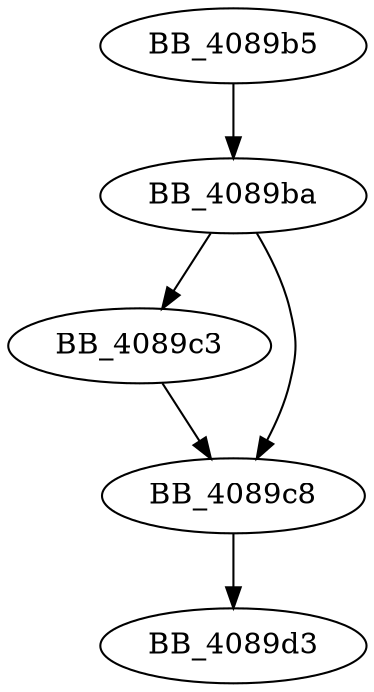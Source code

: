 DiGraph ___endstdio{
BB_4089b5->BB_4089ba
BB_4089ba->BB_4089c3
BB_4089ba->BB_4089c8
BB_4089c3->BB_4089c8
BB_4089c8->BB_4089d3
}
